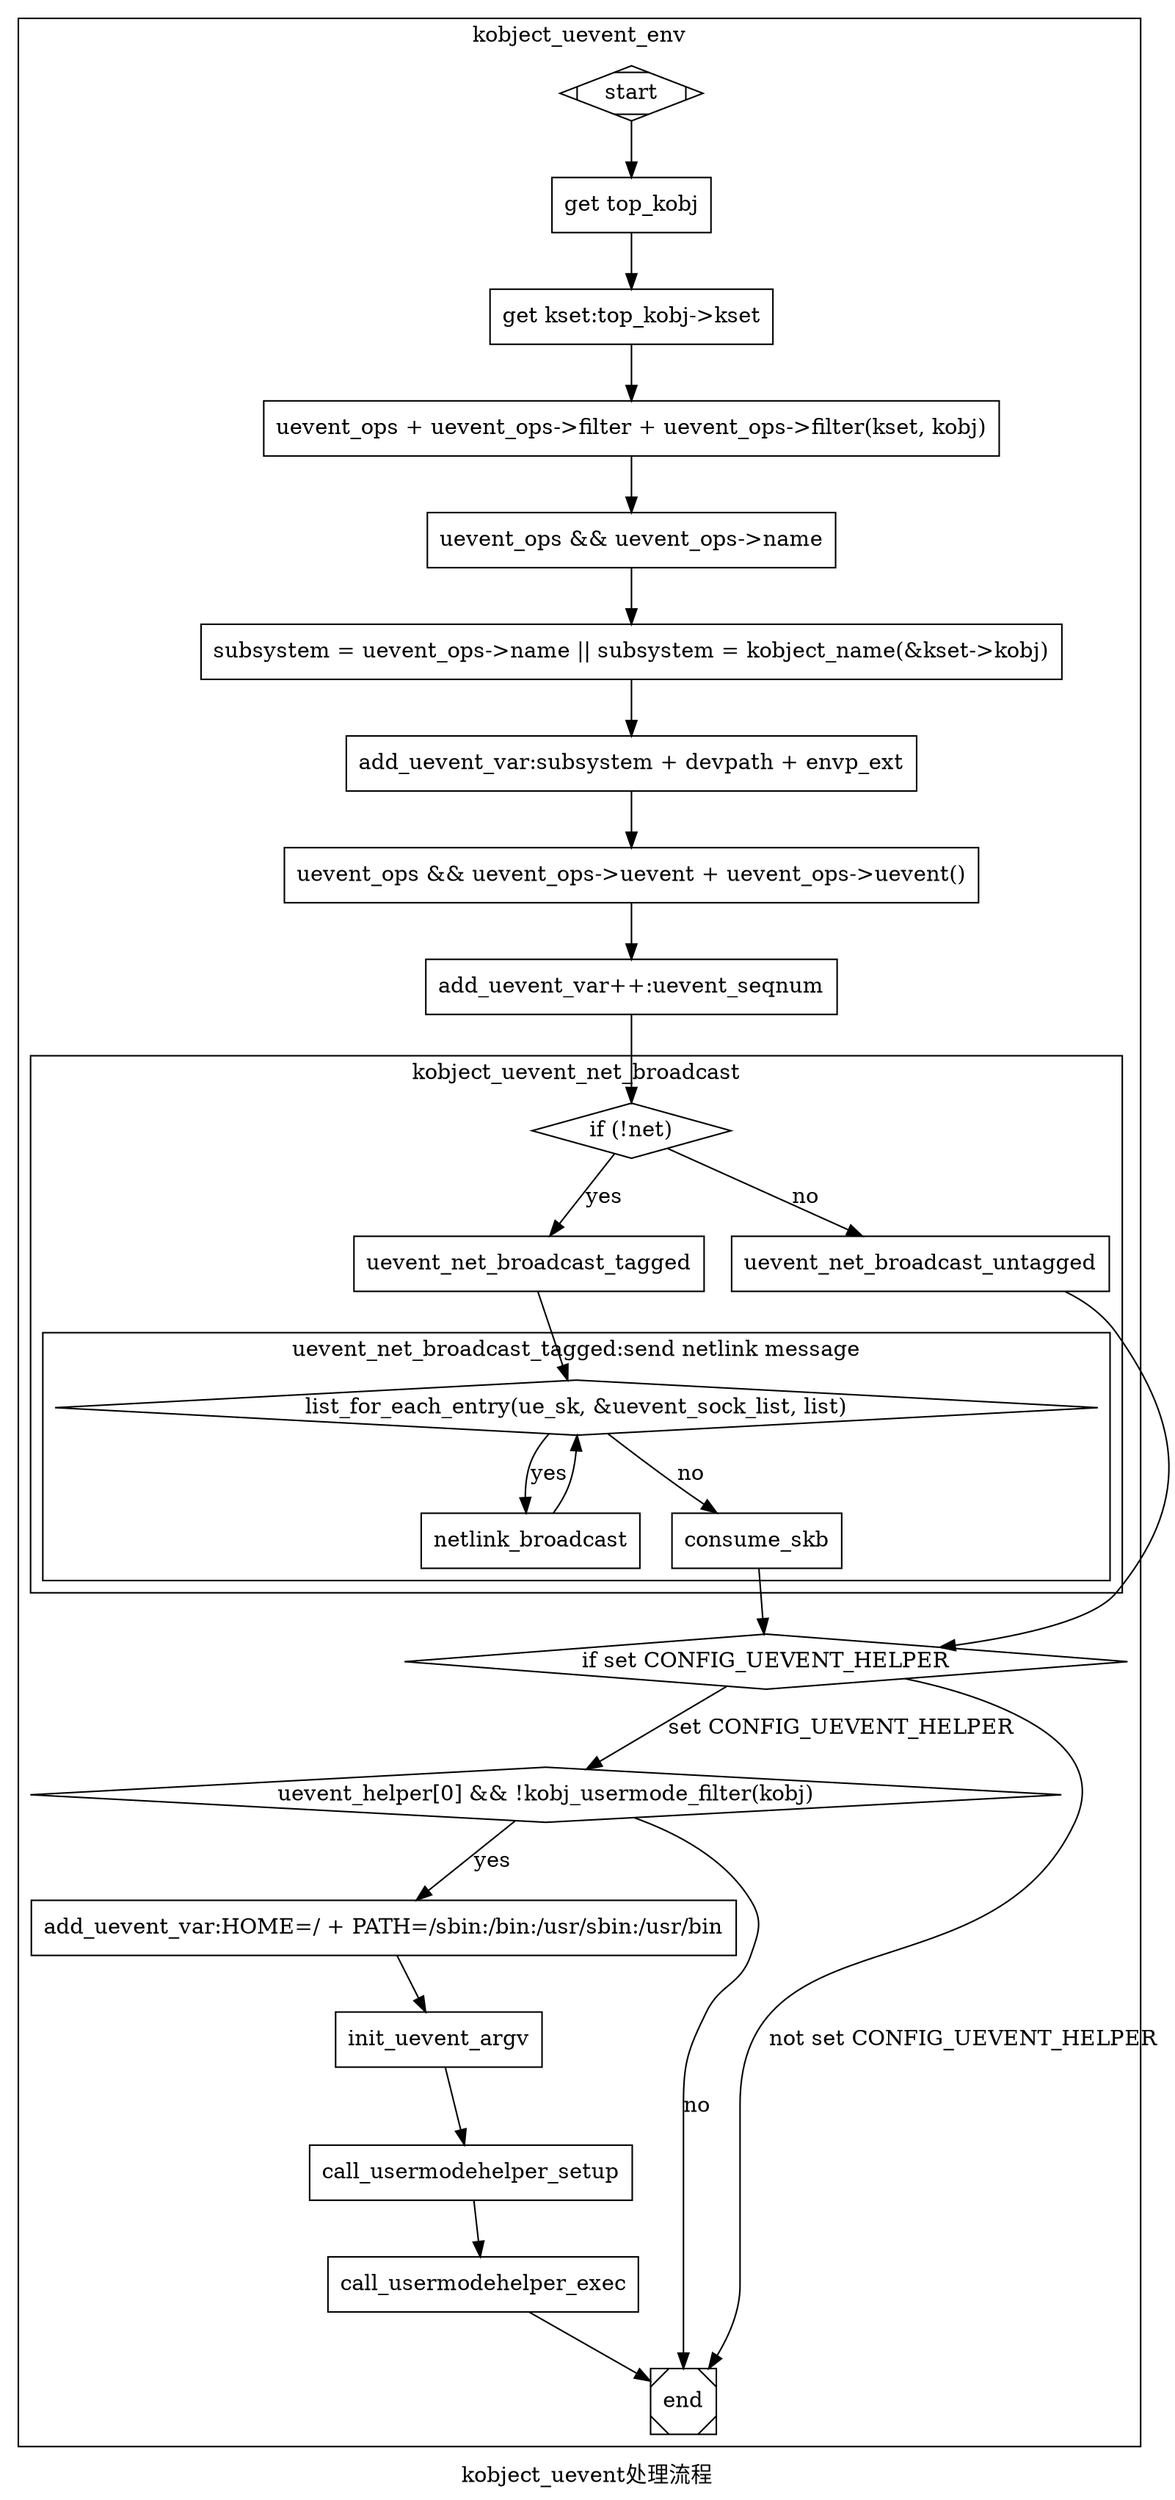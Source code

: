 digraph G {

	label = "kobject_uevent处理流程"
	
	subgraph cluster_0 {
		start [shape=Mdiamond];

		color = black;
		a0 -> a1 -> a2 -> a3 -> a4 ->a5 -> a6 -> a7;
		
		label = "kobject_uevent_env";
	
		subgraph cluster_1 {
			b0 -> b1 [label = "yes"];
			b0 -> b2 [label = "no"];
			b1 -> d0;
			label = "kobject_uevent_net_broadcast";
			color = black;

			subgraph cluster_3 {
			

				d0[ shape = diamond,label = "list_for_each_entry(ue_sk, &uevent_sock_list, list)" ];
				
				d1[shape = rect,label = "netlink_broadcast"];
				d2[shape = rect,label = "consume_skb"];

				
				
				d0 -> d1[label = "yes"];
				d0 -> d2[label = "no"];
				
				d1 -> d0;
				
				

				label = "uevent_net_broadcast_tagged:send netlink message";
				color = black;
			}
						
		}

		c0[shape = diamond,label = "uevent_helper[0] && !kobj_usermode_filter(kobj)" ];
			
		c1[shape = rect,label = "add_uevent_var:HOME=/ + PATH=/sbin:/bin:/usr/sbin:/usr/bin" ];
			
		c2[shape = rect,label = "init_uevent_argv" ];
			
		c3[shape = rect,label = "call_usermodehelper_setup" ];
			
		c4[shape = rect,label = "call_usermodehelper_exec"];
			
		c0 -> c1[label = "yes"];
		c0 -> end[label = "no"];
			
		c1 -> c2;
		c2 -> c3;
		c3 -> c4;

		
		u_helper [ shape = diamond,label = "if set CONFIG_UEVENT_HELPER" ];
	
	}
	
	start -> a0;

	a7 -> b0;
	d2 -> u_helper;
	
	
	a0 [ shape = rect,label = "get top_kobj" ];
	a1 [ shape = rect,label = "get kset:top_kobj->kset" ];
	
	a2 [ shape = rect,label = "uevent_ops + uevent_ops->filter + uevent_ops->filter(kset, kobj)" ];
	
	a3 [ shape = rect,label = "uevent_ops && uevent_ops->name" ];
	
	a4 [ shape = rect,label = "subsystem = uevent_ops->name || subsystem = kobject_name(&kset->kobj)" ];
	

	a5 [ shape = rect,label = "add_uevent_var:subsystem + devpath + envp_ext" ];
	
	a6 [ shape = rect,label = "uevent_ops && uevent_ops->uevent + uevent_ops->uevent()" ];
	

	a7 [ shape = rect,label = "add_uevent_var++:uevent_seqnum" ];
	
	
	b0 [ shape = diamond,label = "if (!net)" ];
	
	b2 [ shape = rect,label = "uevent_net_broadcast_untagged" ];
	
	b1 [ shape = rect,label = "uevent_net_broadcast_tagged" ];


	
	b2 -> u_helper;
	
	u_helper -> end [label = "not set CONFIG_UEVENT_HELPER" ];
	u_helper -> c0 [label = "set CONFIG_UEVENT_HELPER" ];
	
	
	c4 -> end;
	
	end [shape=Msquare];
	
	
}

